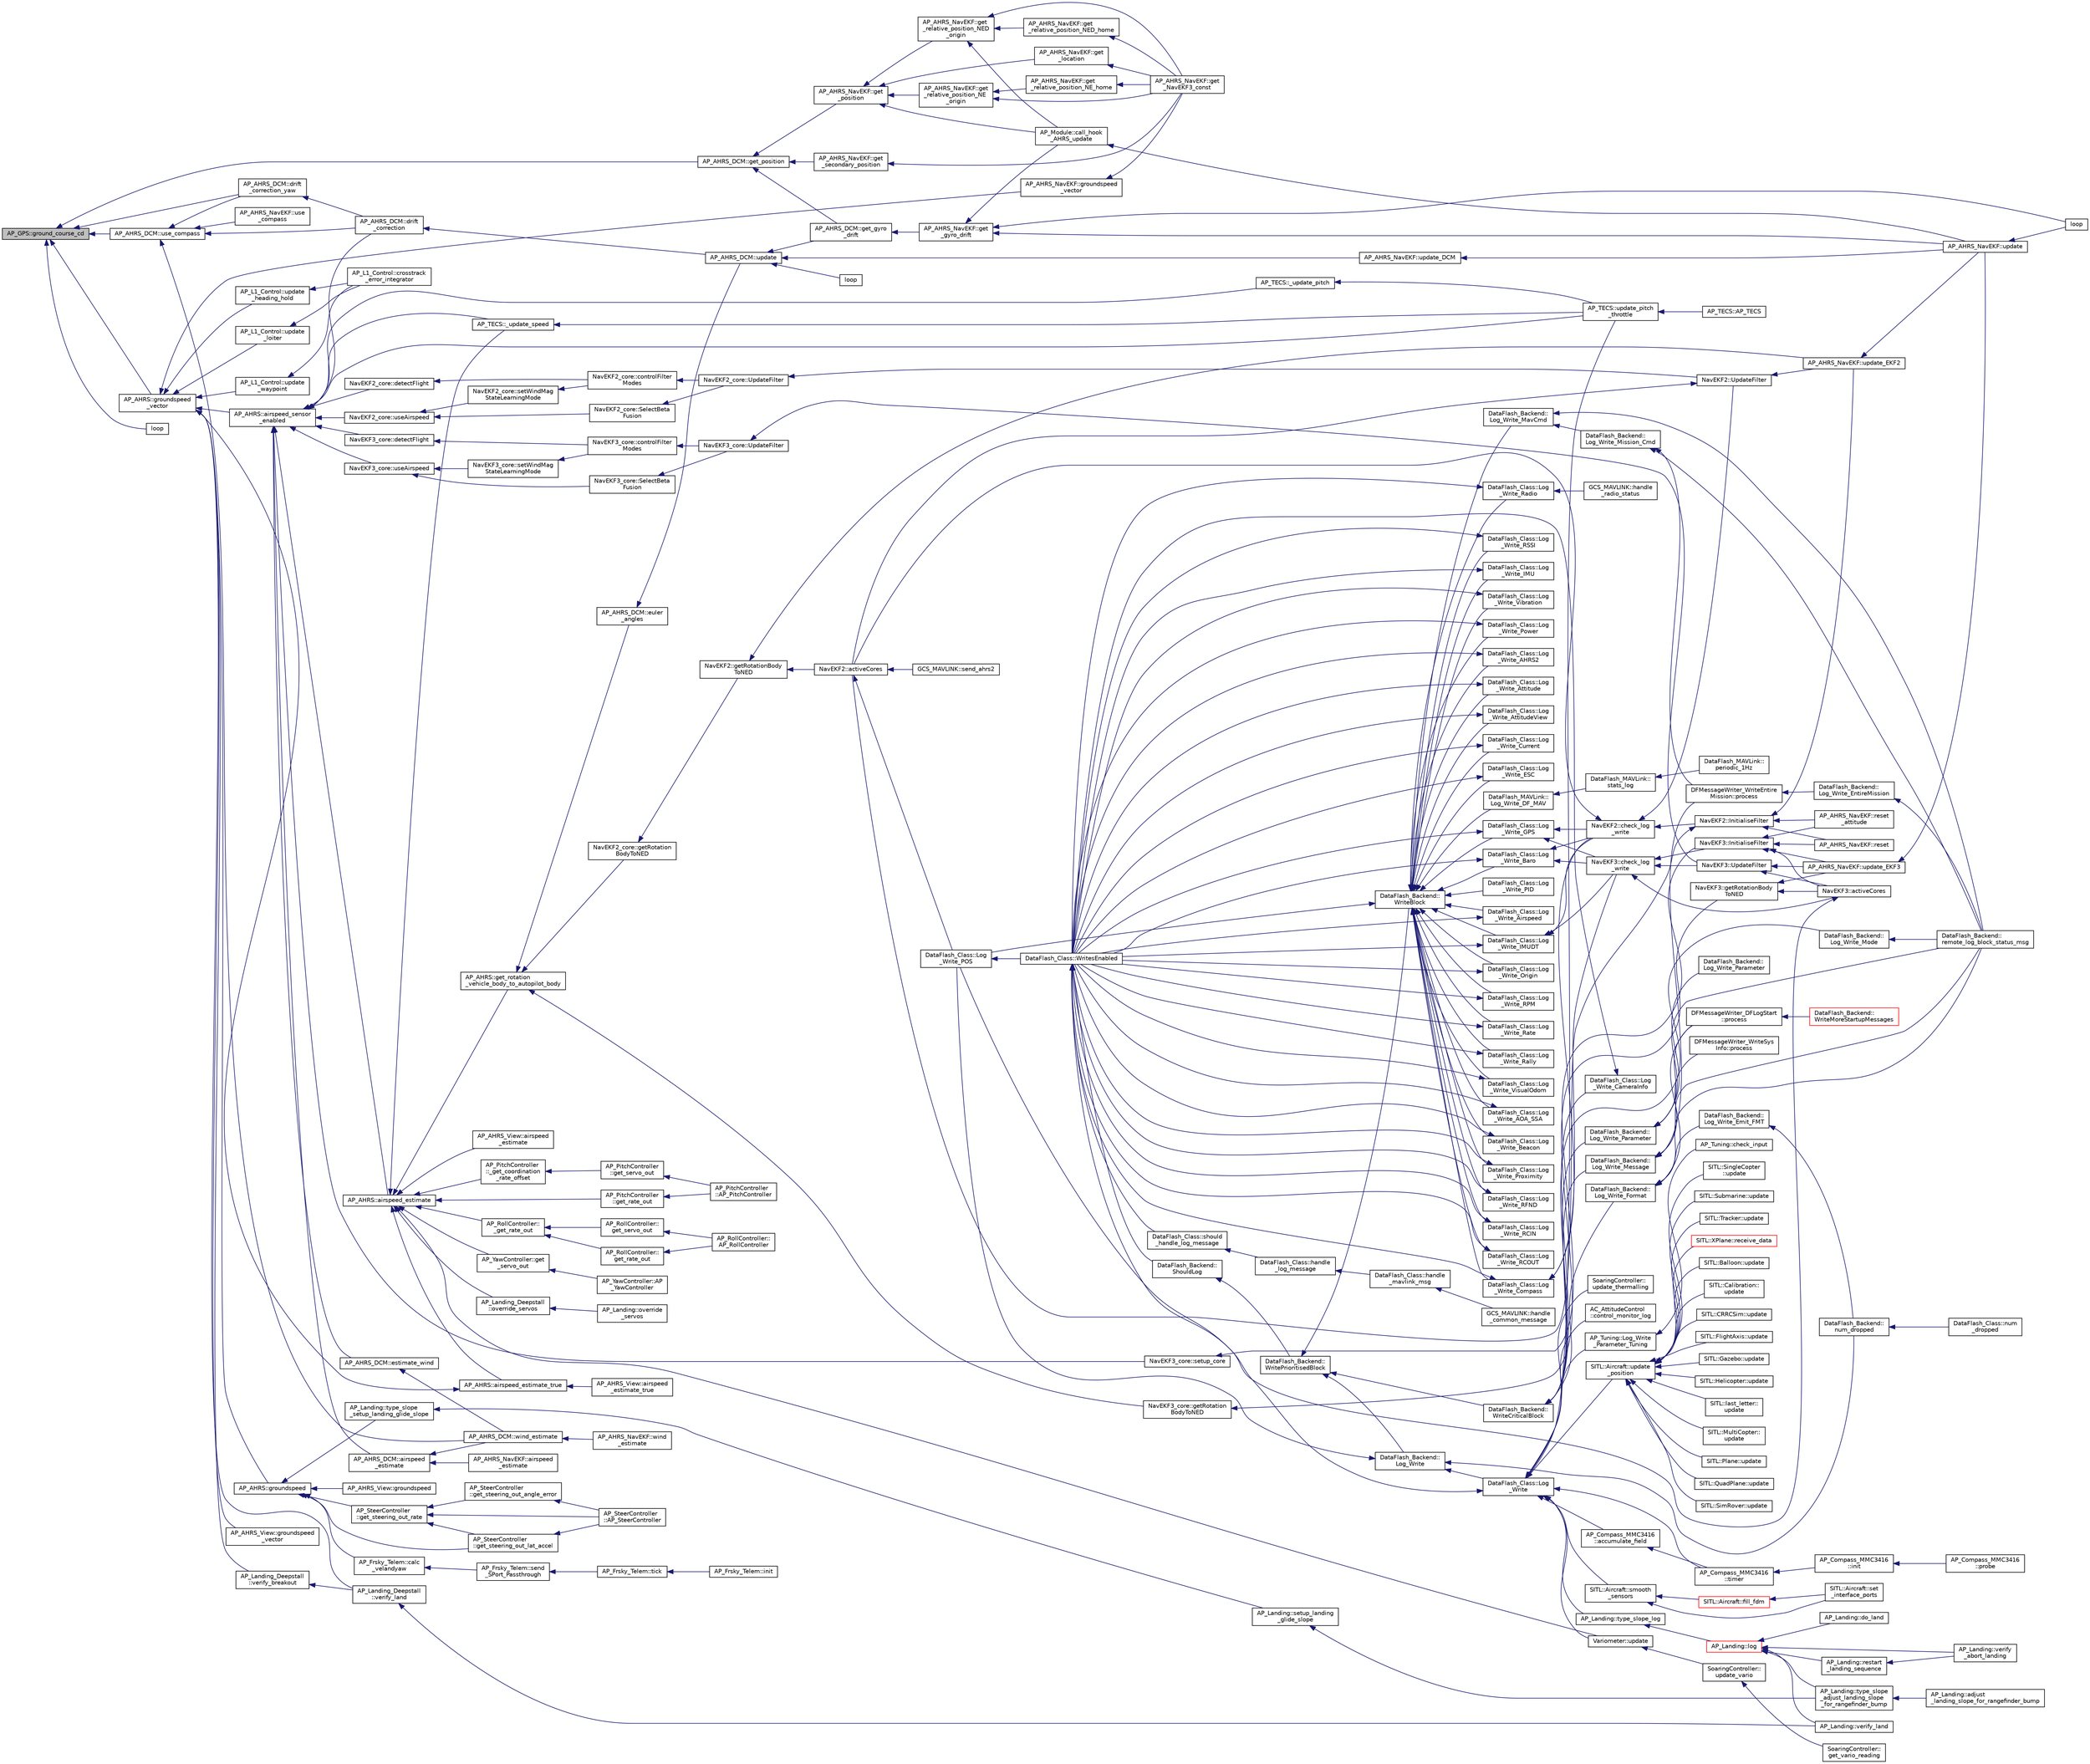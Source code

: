 digraph "AP_GPS::ground_course_cd"
{
 // INTERACTIVE_SVG=YES
  edge [fontname="Helvetica",fontsize="10",labelfontname="Helvetica",labelfontsize="10"];
  node [fontname="Helvetica",fontsize="10",shape=record];
  rankdir="LR";
  Node1 [label="AP_GPS::ground_course_cd",height=0.2,width=0.4,color="black", fillcolor="grey75", style="filled", fontcolor="black"];
  Node1 -> Node2 [dir="back",color="midnightblue",fontsize="10",style="solid",fontname="Helvetica"];
  Node2 [label="AP_AHRS_DCM::drift\l_correction_yaw",height=0.2,width=0.4,color="black", fillcolor="white", style="filled",URL="$classAP__AHRS__DCM.html#a101f2aaddcc7e97e690924d4e9d7a191"];
  Node2 -> Node3 [dir="back",color="midnightblue",fontsize="10",style="solid",fontname="Helvetica"];
  Node3 [label="AP_AHRS_DCM::drift\l_correction",height=0.2,width=0.4,color="black", fillcolor="white", style="filled",URL="$classAP__AHRS__DCM.html#a8c3304b59bc6a27f24c686985c100549"];
  Node3 -> Node4 [dir="back",color="midnightblue",fontsize="10",style="solid",fontname="Helvetica"];
  Node4 [label="AP_AHRS_DCM::update",height=0.2,width=0.4,color="black", fillcolor="white", style="filled",URL="$classAP__AHRS__DCM.html#aa8a135d6852e94f279c0be3c8206bfdd"];
  Node4 -> Node5 [dir="back",color="midnightblue",fontsize="10",style="solid",fontname="Helvetica"];
  Node5 [label="AP_AHRS_DCM::get_gyro\l_drift",height=0.2,width=0.4,color="black", fillcolor="white", style="filled",URL="$classAP__AHRS__DCM.html#a4bbf9d7f853103c8c497b90ae726b1ac"];
  Node5 -> Node6 [dir="back",color="midnightblue",fontsize="10",style="solid",fontname="Helvetica"];
  Node6 [label="AP_AHRS_NavEKF::get\l_gyro_drift",height=0.2,width=0.4,color="black", fillcolor="white", style="filled",URL="$classAP__AHRS__NavEKF.html#a355d8890ddfaadaa9d8f694f780afbe6"];
  Node6 -> Node7 [dir="back",color="midnightblue",fontsize="10",style="solid",fontname="Helvetica"];
  Node7 [label="AP_Module::call_hook\l_AHRS_update",height=0.2,width=0.4,color="black", fillcolor="white", style="filled",URL="$classAP__Module.html#a9b4f06b2556a122f11b92b7b29d462c4"];
  Node7 -> Node8 [dir="back",color="midnightblue",fontsize="10",style="solid",fontname="Helvetica"];
  Node8 [label="AP_AHRS_NavEKF::update",height=0.2,width=0.4,color="black", fillcolor="white", style="filled",URL="$classAP__AHRS__NavEKF.html#ac8111979c5dc37a55b2c50818534ea52"];
  Node8 -> Node9 [dir="back",color="midnightblue",fontsize="10",style="solid",fontname="Helvetica"];
  Node9 [label="loop",height=0.2,width=0.4,color="black", fillcolor="white", style="filled",URL="$AHRS__Test_8cpp.html#afe461d27b9c48d5921c00d521181f12f"];
  Node6 -> Node9 [dir="back",color="midnightblue",fontsize="10",style="solid",fontname="Helvetica"];
  Node6 -> Node8 [dir="back",color="midnightblue",fontsize="10",style="solid",fontname="Helvetica"];
  Node4 -> Node10 [dir="back",color="midnightblue",fontsize="10",style="solid",fontname="Helvetica"];
  Node10 [label="loop",height=0.2,width=0.4,color="black", fillcolor="white", style="filled",URL="$ModuleTest_8cpp.html#afe461d27b9c48d5921c00d521181f12f"];
  Node4 -> Node11 [dir="back",color="midnightblue",fontsize="10",style="solid",fontname="Helvetica"];
  Node11 [label="AP_AHRS_NavEKF::update_DCM",height=0.2,width=0.4,color="black", fillcolor="white", style="filled",URL="$classAP__AHRS__NavEKF.html#a7ce0035d07be995b5f45ac6c711570ce"];
  Node11 -> Node8 [dir="back",color="midnightblue",fontsize="10",style="solid",fontname="Helvetica"];
  Node1 -> Node12 [dir="back",color="midnightblue",fontsize="10",style="solid",fontname="Helvetica"];
  Node12 [label="AP_AHRS_DCM::get_position",height=0.2,width=0.4,color="black", fillcolor="white", style="filled",URL="$classAP__AHRS__DCM.html#a43e3b61c13ecdfd2b3b3a2b33c359993"];
  Node12 -> Node5 [dir="back",color="midnightblue",fontsize="10",style="solid",fontname="Helvetica"];
  Node12 -> Node13 [dir="back",color="midnightblue",fontsize="10",style="solid",fontname="Helvetica"];
  Node13 [label="AP_AHRS_NavEKF::get\l_position",height=0.2,width=0.4,color="black", fillcolor="white", style="filled",URL="$classAP__AHRS__NavEKF.html#a5b5c5de012442fd1c6c2f66b5148d313"];
  Node13 -> Node7 [dir="back",color="midnightblue",fontsize="10",style="solid",fontname="Helvetica"];
  Node13 -> Node14 [dir="back",color="midnightblue",fontsize="10",style="solid",fontname="Helvetica"];
  Node14 [label="AP_AHRS_NavEKF::get\l_location",height=0.2,width=0.4,color="black", fillcolor="white", style="filled",URL="$classAP__AHRS__NavEKF.html#a150ada6f732ef9a5ad2327047079511c"];
  Node14 -> Node15 [dir="back",color="midnightblue",fontsize="10",style="solid",fontname="Helvetica"];
  Node15 [label="AP_AHRS_NavEKF::get\l_NavEKF3_const",height=0.2,width=0.4,color="black", fillcolor="white", style="filled",URL="$classAP__AHRS__NavEKF.html#add98225e5350abab51cccd311f5496c3"];
  Node13 -> Node16 [dir="back",color="midnightblue",fontsize="10",style="solid",fontname="Helvetica"];
  Node16 [label="AP_AHRS_NavEKF::get\l_relative_position_NE\l_origin",height=0.2,width=0.4,color="black", fillcolor="white", style="filled",URL="$classAP__AHRS__NavEKF.html#a1fb251549023b8cbf53ac13f223a1db2"];
  Node16 -> Node15 [dir="back",color="midnightblue",fontsize="10",style="solid",fontname="Helvetica"];
  Node16 -> Node17 [dir="back",color="midnightblue",fontsize="10",style="solid",fontname="Helvetica"];
  Node17 [label="AP_AHRS_NavEKF::get\l_relative_position_NE_home",height=0.2,width=0.4,color="black", fillcolor="white", style="filled",URL="$classAP__AHRS__NavEKF.html#ac0db6af5f979f5111e987d2f1e608237"];
  Node17 -> Node15 [dir="back",color="midnightblue",fontsize="10",style="solid",fontname="Helvetica"];
  Node13 -> Node18 [dir="back",color="midnightblue",fontsize="10",style="solid",fontname="Helvetica"];
  Node18 [label="AP_AHRS_NavEKF::get\l_relative_position_NED\l_origin",height=0.2,width=0.4,color="black", fillcolor="white", style="filled",URL="$classAP__AHRS__NavEKF.html#afa4fa1dd44e6365ce70edf09fa359cb5"];
  Node18 -> Node7 [dir="back",color="midnightblue",fontsize="10",style="solid",fontname="Helvetica"];
  Node18 -> Node15 [dir="back",color="midnightblue",fontsize="10",style="solid",fontname="Helvetica"];
  Node18 -> Node19 [dir="back",color="midnightblue",fontsize="10",style="solid",fontname="Helvetica"];
  Node19 [label="AP_AHRS_NavEKF::get\l_relative_position_NED_home",height=0.2,width=0.4,color="black", fillcolor="white", style="filled",URL="$classAP__AHRS__NavEKF.html#a9f75e1cc7913ff2b730d6fc6b3a5fa71"];
  Node19 -> Node15 [dir="back",color="midnightblue",fontsize="10",style="solid",fontname="Helvetica"];
  Node12 -> Node20 [dir="back",color="midnightblue",fontsize="10",style="solid",fontname="Helvetica"];
  Node20 [label="AP_AHRS_NavEKF::get\l_secondary_position",height=0.2,width=0.4,color="black", fillcolor="white", style="filled",URL="$classAP__AHRS__NavEKF.html#adbe4267ea6338efa2f64de08750780a0"];
  Node20 -> Node15 [dir="back",color="midnightblue",fontsize="10",style="solid",fontname="Helvetica"];
  Node1 -> Node21 [dir="back",color="midnightblue",fontsize="10",style="solid",fontname="Helvetica"];
  Node21 [label="AP_AHRS::groundspeed\l_vector",height=0.2,width=0.4,color="black", fillcolor="white", style="filled",URL="$classAP__AHRS.html#aa2fd48ce0265df723cc8d05bb2150749"];
  Node21 -> Node22 [dir="back",color="midnightblue",fontsize="10",style="solid",fontname="Helvetica"];
  Node22 [label="AP_AHRS::airspeed_sensor\l_enabled",height=0.2,width=0.4,color="black", fillcolor="white", style="filled",URL="$classAP__AHRS.html#a8691156c332da099e3f5952e72ae2a58"];
  Node22 -> Node23 [dir="back",color="midnightblue",fontsize="10",style="solid",fontname="Helvetica"];
  Node23 [label="AP_TECS::_update_pitch",height=0.2,width=0.4,color="black", fillcolor="white", style="filled",URL="$classAP__TECS.html#a7854ecaf0d95d9da406568583f6e287f"];
  Node23 -> Node24 [dir="back",color="midnightblue",fontsize="10",style="solid",fontname="Helvetica"];
  Node24 [label="AP_TECS::update_pitch\l_throttle",height=0.2,width=0.4,color="black", fillcolor="white", style="filled",URL="$classAP__TECS.html#ad9fdee521b36fe15ab8ab06a35717c5a"];
  Node24 -> Node25 [dir="back",color="midnightblue",fontsize="10",style="solid",fontname="Helvetica"];
  Node25 [label="AP_TECS::AP_TECS",height=0.2,width=0.4,color="black", fillcolor="white", style="filled",URL="$classAP__TECS.html#a01d6d2b6f4c4151838115b13020d8990"];
  Node22 -> Node26 [dir="back",color="midnightblue",fontsize="10",style="solid",fontname="Helvetica"];
  Node26 [label="AP_TECS::_update_speed",height=0.2,width=0.4,color="black", fillcolor="white", style="filled",URL="$classAP__TECS.html#ac3a90f55264799a5482b76abfe5b9a68"];
  Node26 -> Node24 [dir="back",color="midnightblue",fontsize="10",style="solid",fontname="Helvetica"];
  Node22 -> Node27 [dir="back",color="midnightblue",fontsize="10",style="solid",fontname="Helvetica"];
  Node27 [label="AP_AHRS_DCM::airspeed\l_estimate",height=0.2,width=0.4,color="black", fillcolor="white", style="filled",URL="$classAP__AHRS__DCM.html#ae5aeac49e0ca2a13b9c5497610ad231c"];
  Node27 -> Node28 [dir="back",color="midnightblue",fontsize="10",style="solid",fontname="Helvetica"];
  Node28 [label="AP_AHRS_NavEKF::airspeed\l_estimate",height=0.2,width=0.4,color="black", fillcolor="white", style="filled",URL="$classAP__AHRS__NavEKF.html#aaac1da7ac9256fdbd1260a9c9cd93ce8"];
  Node27 -> Node29 [dir="back",color="midnightblue",fontsize="10",style="solid",fontname="Helvetica"];
  Node29 [label="AP_AHRS_DCM::wind_estimate",height=0.2,width=0.4,color="black", fillcolor="white", style="filled",URL="$classAP__AHRS__DCM.html#a436f1fa2ecf028ab6bcf5e344e5fddb9"];
  Node29 -> Node30 [dir="back",color="midnightblue",fontsize="10",style="solid",fontname="Helvetica"];
  Node30 [label="AP_AHRS_NavEKF::wind\l_estimate",height=0.2,width=0.4,color="black", fillcolor="white", style="filled",URL="$classAP__AHRS__NavEKF.html#a26168a6f7f3da768ae76083b5edc05b0"];
  Node22 -> Node31 [dir="back",color="midnightblue",fontsize="10",style="solid",fontname="Helvetica"];
  Node31 [label="AP_AHRS::airspeed_estimate",height=0.2,width=0.4,color="black", fillcolor="white", style="filled",URL="$classAP__AHRS.html#a39289d0dde31413ad172fcf2847fce4a"];
  Node31 -> Node32 [dir="back",color="midnightblue",fontsize="10",style="solid",fontname="Helvetica"];
  Node32 [label="AP_PitchController\l::_get_coordination\l_rate_offset",height=0.2,width=0.4,color="black", fillcolor="white", style="filled",URL="$classAP__PitchController.html#ac2b0f53b26df0f5ba87ac8c735ea839f"];
  Node32 -> Node33 [dir="back",color="midnightblue",fontsize="10",style="solid",fontname="Helvetica"];
  Node33 [label="AP_PitchController\l::get_servo_out",height=0.2,width=0.4,color="black", fillcolor="white", style="filled",URL="$classAP__PitchController.html#a705d9814ebad894375332f012dd768df"];
  Node33 -> Node34 [dir="back",color="midnightblue",fontsize="10",style="solid",fontname="Helvetica"];
  Node34 [label="AP_PitchController\l::AP_PitchController",height=0.2,width=0.4,color="black", fillcolor="white", style="filled",URL="$classAP__PitchController.html#a9b969c4793940109278b7bfe27e4792e"];
  Node31 -> Node35 [dir="back",color="midnightblue",fontsize="10",style="solid",fontname="Helvetica"];
  Node35 [label="AP_RollController::\l_get_rate_out",height=0.2,width=0.4,color="black", fillcolor="white", style="filled",URL="$classAP__RollController.html#a702a5fbdae8598e86dc2aa73b8f59089"];
  Node35 -> Node36 [dir="back",color="midnightblue",fontsize="10",style="solid",fontname="Helvetica"];
  Node36 [label="AP_RollController::\lget_rate_out",height=0.2,width=0.4,color="black", fillcolor="white", style="filled",URL="$classAP__RollController.html#a8cf832c8a75c50c1fd4caf4eace7b34f"];
  Node36 -> Node37 [dir="back",color="midnightblue",fontsize="10",style="solid",fontname="Helvetica"];
  Node37 [label="AP_RollController::\lAP_RollController",height=0.2,width=0.4,color="black", fillcolor="white", style="filled",URL="$classAP__RollController.html#a4b5111a704680acf295d9d3895726beb"];
  Node35 -> Node38 [dir="back",color="midnightblue",fontsize="10",style="solid",fontname="Helvetica"];
  Node38 [label="AP_RollController::\lget_servo_out",height=0.2,width=0.4,color="black", fillcolor="white", style="filled",URL="$classAP__RollController.html#a8995f6c95b27e132a6aa49f5fe9512ae"];
  Node38 -> Node37 [dir="back",color="midnightblue",fontsize="10",style="solid",fontname="Helvetica"];
  Node31 -> Node26 [dir="back",color="midnightblue",fontsize="10",style="solid",fontname="Helvetica"];
  Node31 -> Node39 [dir="back",color="midnightblue",fontsize="10",style="solid",fontname="Helvetica"];
  Node39 [label="AP_AHRS_View::airspeed\l_estimate",height=0.2,width=0.4,color="black", fillcolor="white", style="filled",URL="$classAP__AHRS__View.html#a9177e47a9671ebcec033774159413766"];
  Node31 -> Node40 [dir="back",color="midnightblue",fontsize="10",style="solid",fontname="Helvetica"];
  Node40 [label="AP_AHRS::airspeed_estimate_true",height=0.2,width=0.4,color="black", fillcolor="white", style="filled",URL="$classAP__AHRS.html#a1c783993c43f6d833d67cebea7e82a2c"];
  Node40 -> Node41 [dir="back",color="midnightblue",fontsize="10",style="solid",fontname="Helvetica"];
  Node41 [label="AP_AHRS_View::airspeed\l_estimate_true",height=0.2,width=0.4,color="black", fillcolor="white", style="filled",URL="$classAP__AHRS__View.html#a14cda93679f2b0868cce9f60e106513b"];
  Node40 -> Node21 [dir="back",color="midnightblue",fontsize="10",style="solid",fontname="Helvetica"];
  Node31 -> Node42 [dir="back",color="midnightblue",fontsize="10",style="solid",fontname="Helvetica"];
  Node42 [label="AP_PitchController\l::get_rate_out",height=0.2,width=0.4,color="black", fillcolor="white", style="filled",URL="$classAP__PitchController.html#ad305f4274a77eaffb5b0dc064cfc31ba"];
  Node42 -> Node34 [dir="back",color="midnightblue",fontsize="10",style="solid",fontname="Helvetica"];
  Node31 -> Node43 [dir="back",color="midnightblue",fontsize="10",style="solid",fontname="Helvetica"];
  Node43 [label="AP_AHRS::get_rotation\l_vehicle_body_to_autopilot_body",height=0.2,width=0.4,color="black", fillcolor="white", style="filled",URL="$classAP__AHRS.html#ab1630f82648fed410f899cffe507e3cd"];
  Node43 -> Node44 [dir="back",color="midnightblue",fontsize="10",style="solid",fontname="Helvetica"];
  Node44 [label="AP_AHRS_DCM::euler\l_angles",height=0.2,width=0.4,color="black", fillcolor="white", style="filled",URL="$classAP__AHRS__DCM.html#a78be7bcd6145ccfea4499800fabc65e5"];
  Node44 -> Node4 [dir="back",color="midnightblue",fontsize="10",style="solid",fontname="Helvetica"];
  Node43 -> Node45 [dir="back",color="midnightblue",fontsize="10",style="solid",fontname="Helvetica"];
  Node45 [label="NavEKF2_core::getRotation\lBodyToNED",height=0.2,width=0.4,color="black", fillcolor="white", style="filled",URL="$classNavEKF2__core.html#a46178d05bcd616ec66300f5a59a32c5a"];
  Node45 -> Node46 [dir="back",color="midnightblue",fontsize="10",style="solid",fontname="Helvetica"];
  Node46 [label="NavEKF2::getRotationBody\lToNED",height=0.2,width=0.4,color="black", fillcolor="white", style="filled",URL="$classNavEKF2.html#a4bd68dc386e852ef92ecc5c89fcede55"];
  Node46 -> Node47 [dir="back",color="midnightblue",fontsize="10",style="solid",fontname="Helvetica"];
  Node47 [label="AP_AHRS_NavEKF::update_EKF2",height=0.2,width=0.4,color="black", fillcolor="white", style="filled",URL="$classAP__AHRS__NavEKF.html#a0187c6d3d4348b002a204c05d3e94b07"];
  Node47 -> Node8 [dir="back",color="midnightblue",fontsize="10",style="solid",fontname="Helvetica"];
  Node46 -> Node48 [dir="back",color="midnightblue",fontsize="10",style="solid",fontname="Helvetica"];
  Node48 [label="NavEKF2::activeCores",height=0.2,width=0.4,color="black", fillcolor="white", style="filled",URL="$classNavEKF2.html#ab18af2714c15fcf190493c01e2a28c73"];
  Node48 -> Node49 [dir="back",color="midnightblue",fontsize="10",style="solid",fontname="Helvetica"];
  Node49 [label="DataFlash_Class::Log\l_Write_POS",height=0.2,width=0.4,color="black", fillcolor="white", style="filled",URL="$classDataFlash__Class.html#a46e58faaa53c44516433f6bb7bde4163"];
  Node49 -> Node50 [dir="back",color="midnightblue",fontsize="10",style="solid",fontname="Helvetica"];
  Node50 [label="DataFlash_Class::WritesEnabled",height=0.2,width=0.4,color="black", fillcolor="white", style="filled",URL="$classDataFlash__Class.html#a680528ccef337901407a125439e1f397"];
  Node50 -> Node51 [dir="back",color="midnightblue",fontsize="10",style="solid",fontname="Helvetica"];
  Node51 [label="DataFlash_Backend::\lShouldLog",height=0.2,width=0.4,color="black", fillcolor="white", style="filled",URL="$classDataFlash__Backend.html#ae29c274eff677e46bb9e404656194789"];
  Node51 -> Node52 [dir="back",color="midnightblue",fontsize="10",style="solid",fontname="Helvetica"];
  Node52 [label="DataFlash_Backend::\lWritePrioritisedBlock",height=0.2,width=0.4,color="black", fillcolor="white", style="filled",URL="$classDataFlash__Backend.html#a70bd07e118265442caab0d742cb06abc"];
  Node52 -> Node53 [dir="back",color="midnightblue",fontsize="10",style="solid",fontname="Helvetica"];
  Node53 [label="DataFlash_Backend::\lLog_Write",height=0.2,width=0.4,color="black", fillcolor="white", style="filled",URL="$classDataFlash__Backend.html#a701111d46c96bfab23971267f325ddd3"];
  Node53 -> Node54 [dir="back",color="midnightblue",fontsize="10",style="solid",fontname="Helvetica"];
  Node54 [label="DataFlash_Class::Log\l_Write",height=0.2,width=0.4,color="black", fillcolor="white", style="filled",URL="$classDataFlash__Class.html#a379c836ed19feeac263fcd994b60226b"];
  Node54 -> Node55 [dir="back",color="midnightblue",fontsize="10",style="solid",fontname="Helvetica"];
  Node55 [label="AC_AttitudeControl\l::control_monitor_log",height=0.2,width=0.4,color="black", fillcolor="white", style="filled",URL="$classAC__AttitudeControl.html#a24124a33c8cd7a9cd575d0c16a1e2d5b"];
  Node54 -> Node56 [dir="back",color="midnightblue",fontsize="10",style="solid",fontname="Helvetica"];
  Node56 [label="AP_Compass_MMC3416\l::timer",height=0.2,width=0.4,color="black", fillcolor="white", style="filled",URL="$classAP__Compass__MMC3416.html#a8b5b61173af45f3892c51bbeda783190"];
  Node56 -> Node57 [dir="back",color="midnightblue",fontsize="10",style="solid",fontname="Helvetica"];
  Node57 [label="AP_Compass_MMC3416\l::init",height=0.2,width=0.4,color="black", fillcolor="white", style="filled",URL="$classAP__Compass__MMC3416.html#af9749d12b13a50641e4c2b7b8b702ac2"];
  Node57 -> Node58 [dir="back",color="midnightblue",fontsize="10",style="solid",fontname="Helvetica"];
  Node58 [label="AP_Compass_MMC3416\l::probe",height=0.2,width=0.4,color="black", fillcolor="white", style="filled",URL="$classAP__Compass__MMC3416.html#a45317bd66ff02b0b69e17221ff572261"];
  Node54 -> Node59 [dir="back",color="midnightblue",fontsize="10",style="solid",fontname="Helvetica"];
  Node59 [label="AP_Compass_MMC3416\l::accumulate_field",height=0.2,width=0.4,color="black", fillcolor="white", style="filled",URL="$classAP__Compass__MMC3416.html#aa81525e474696e469db55ad9712a1b4f"];
  Node59 -> Node56 [dir="back",color="midnightblue",fontsize="10",style="solid",fontname="Helvetica"];
  Node54 -> Node60 [dir="back",color="midnightblue",fontsize="10",style="solid",fontname="Helvetica"];
  Node60 [label="AP_Landing::type_slope_log",height=0.2,width=0.4,color="black", fillcolor="white", style="filled",URL="$classAP__Landing.html#ac0b5a7424b989984441d47159f9e691c"];
  Node60 -> Node61 [dir="back",color="midnightblue",fontsize="10",style="solid",fontname="Helvetica"];
  Node61 [label="AP_Landing::log",height=0.2,width=0.4,color="red", fillcolor="white", style="filled",URL="$classAP__Landing.html#afbaa15e50629185cb1c1dcb1c41289d8"];
  Node61 -> Node62 [dir="back",color="midnightblue",fontsize="10",style="solid",fontname="Helvetica"];
  Node62 [label="AP_Landing::do_land",height=0.2,width=0.4,color="black", fillcolor="white", style="filled",URL="$classAP__Landing.html#ac7cb51eaa69d1bed262223b56ee2c4ce"];
  Node61 -> Node63 [dir="back",color="midnightblue",fontsize="10",style="solid",fontname="Helvetica"];
  Node63 [label="AP_Landing::verify_land",height=0.2,width=0.4,color="black", fillcolor="white", style="filled",URL="$classAP__Landing.html#afdbc34de818b9cb366336c23660fd495"];
  Node61 -> Node64 [dir="back",color="midnightblue",fontsize="10",style="solid",fontname="Helvetica"];
  Node64 [label="AP_Landing::verify\l_abort_landing",height=0.2,width=0.4,color="black", fillcolor="white", style="filled",URL="$classAP__Landing.html#a23d5d937afe630bfa1d3eeea5d767e4b"];
  Node61 -> Node65 [dir="back",color="midnightblue",fontsize="10",style="solid",fontname="Helvetica"];
  Node65 [label="AP_Landing::restart\l_landing_sequence",height=0.2,width=0.4,color="black", fillcolor="white", style="filled",URL="$classAP__Landing.html#a4cb652398231c274e6061aa6b211366b"];
  Node65 -> Node64 [dir="back",color="midnightblue",fontsize="10",style="solid",fontname="Helvetica"];
  Node61 -> Node66 [dir="back",color="midnightblue",fontsize="10",style="solid",fontname="Helvetica"];
  Node66 [label="AP_Landing::type_slope\l_adjust_landing_slope\l_for_rangefinder_bump",height=0.2,width=0.4,color="black", fillcolor="white", style="filled",URL="$classAP__Landing.html#a68317a4d27e65aadc7013a9363da5ce3"];
  Node66 -> Node67 [dir="back",color="midnightblue",fontsize="10",style="solid",fontname="Helvetica"];
  Node67 [label="AP_Landing::adjust\l_landing_slope_for_rangefinder_bump",height=0.2,width=0.4,color="black", fillcolor="white", style="filled",URL="$classAP__Landing.html#aca701ba52726269447500bdf654b3b10"];
  Node54 -> Node68 [dir="back",color="midnightblue",fontsize="10",style="solid",fontname="Helvetica"];
  Node68 [label="SoaringController::\lupdate_thermalling",height=0.2,width=0.4,color="black", fillcolor="white", style="filled",URL="$classSoaringController.html#abfbc693fd6c93da20fb098aedf6fd596"];
  Node54 -> Node69 [dir="back",color="midnightblue",fontsize="10",style="solid",fontname="Helvetica"];
  Node69 [label="Variometer::update",height=0.2,width=0.4,color="black", fillcolor="white", style="filled",URL="$classVariometer.html#ae8429634659d6e7f64a64992380e7b2b"];
  Node69 -> Node70 [dir="back",color="midnightblue",fontsize="10",style="solid",fontname="Helvetica"];
  Node70 [label="SoaringController::\lupdate_vario",height=0.2,width=0.4,color="black", fillcolor="white", style="filled",URL="$classSoaringController.html#a7adf701742d2ba2f2e699b9e3ce1b955"];
  Node70 -> Node71 [dir="back",color="midnightblue",fontsize="10",style="solid",fontname="Helvetica"];
  Node71 [label="SoaringController::\lget_vario_reading",height=0.2,width=0.4,color="black", fillcolor="white", style="filled",URL="$classSoaringController.html#aea41b313738070dceb7c4953d4873342"];
  Node54 -> Node24 [dir="back",color="midnightblue",fontsize="10",style="solid",fontname="Helvetica"];
  Node54 -> Node72 [dir="back",color="midnightblue",fontsize="10",style="solid",fontname="Helvetica"];
  Node72 [label="AP_Tuning::Log_Write\l_Parameter_Tuning",height=0.2,width=0.4,color="black", fillcolor="white", style="filled",URL="$classAP__Tuning.html#abc35074ce5f7c46fbbc644d80c3dc15a"];
  Node72 -> Node73 [dir="back",color="midnightblue",fontsize="10",style="solid",fontname="Helvetica"];
  Node73 [label="AP_Tuning::check_input",height=0.2,width=0.4,color="black", fillcolor="white", style="filled",URL="$classAP__Tuning.html#a26bf8c5e3711e547ce95654ca285fecb"];
  Node54 -> Node50 [dir="back",color="midnightblue",fontsize="10",style="solid",fontname="Helvetica"];
  Node54 -> Node74 [dir="back",color="midnightblue",fontsize="10",style="solid",fontname="Helvetica"];
  Node74 [label="SITL::Aircraft::update\l_position",height=0.2,width=0.4,color="black", fillcolor="white", style="filled",URL="$classSITL_1_1Aircraft.html#a4a72b2c0617cf55b24b062daaae685b9"];
  Node74 -> Node75 [dir="back",color="midnightblue",fontsize="10",style="solid",fontname="Helvetica"];
  Node75 [label="SITL::Balloon::update",height=0.2,width=0.4,color="black", fillcolor="white", style="filled",URL="$classSITL_1_1Balloon.html#a34f5716a3c9ba0805d89dc36656ae90c"];
  Node74 -> Node76 [dir="back",color="midnightblue",fontsize="10",style="solid",fontname="Helvetica"];
  Node76 [label="SITL::Calibration::\lupdate",height=0.2,width=0.4,color="black", fillcolor="white", style="filled",URL="$classSITL_1_1Calibration.html#a0c3f60adfbc5d68ae425883af18b62f4"];
  Node74 -> Node77 [dir="back",color="midnightblue",fontsize="10",style="solid",fontname="Helvetica"];
  Node77 [label="SITL::CRRCSim::update",height=0.2,width=0.4,color="black", fillcolor="white", style="filled",URL="$classSITL_1_1CRRCSim.html#ada236d396837feb2c5efe885ea504f87"];
  Node74 -> Node78 [dir="back",color="midnightblue",fontsize="10",style="solid",fontname="Helvetica"];
  Node78 [label="SITL::FlightAxis::update",height=0.2,width=0.4,color="black", fillcolor="white", style="filled",URL="$classSITL_1_1FlightAxis.html#abea39b8171735bf99ad90267f6be4c42"];
  Node74 -> Node79 [dir="back",color="midnightblue",fontsize="10",style="solid",fontname="Helvetica"];
  Node79 [label="SITL::Gazebo::update",height=0.2,width=0.4,color="black", fillcolor="white", style="filled",URL="$classSITL_1_1Gazebo.html#a120a541070549b98ba4740c91abf97a7"];
  Node74 -> Node80 [dir="back",color="midnightblue",fontsize="10",style="solid",fontname="Helvetica"];
  Node80 [label="SITL::Helicopter::update",height=0.2,width=0.4,color="black", fillcolor="white", style="filled",URL="$classSITL_1_1Helicopter.html#a0e8602ead0fe804552ab7ade9a1b171e"];
  Node74 -> Node81 [dir="back",color="midnightblue",fontsize="10",style="solid",fontname="Helvetica"];
  Node81 [label="SITL::last_letter::\lupdate",height=0.2,width=0.4,color="black", fillcolor="white", style="filled",URL="$classSITL_1_1last__letter.html#ae4e6d3acea9730faa873e8d25b876d19"];
  Node74 -> Node82 [dir="back",color="midnightblue",fontsize="10",style="solid",fontname="Helvetica"];
  Node82 [label="SITL::MultiCopter::\lupdate",height=0.2,width=0.4,color="black", fillcolor="white", style="filled",URL="$classSITL_1_1MultiCopter.html#ad4df8bcd20625ce425cc9d73f9aa6a20"];
  Node74 -> Node83 [dir="back",color="midnightblue",fontsize="10",style="solid",fontname="Helvetica"];
  Node83 [label="SITL::Plane::update",height=0.2,width=0.4,color="black", fillcolor="white", style="filled",URL="$classSITL_1_1Plane.html#a7852409df29e250b1903384d1446930c"];
  Node74 -> Node84 [dir="back",color="midnightblue",fontsize="10",style="solid",fontname="Helvetica"];
  Node84 [label="SITL::QuadPlane::update",height=0.2,width=0.4,color="black", fillcolor="white", style="filled",URL="$classSITL_1_1QuadPlane.html#af9068f0de1894f5afc49481c869e3b6c"];
  Node74 -> Node85 [dir="back",color="midnightblue",fontsize="10",style="solid",fontname="Helvetica"];
  Node85 [label="SITL::SimRover::update",height=0.2,width=0.4,color="black", fillcolor="white", style="filled",URL="$classSITL_1_1SimRover.html#a0692a116e9c7cff78adb0b08b0d571b2"];
  Node74 -> Node86 [dir="back",color="midnightblue",fontsize="10",style="solid",fontname="Helvetica"];
  Node86 [label="SITL::SingleCopter\l::update",height=0.2,width=0.4,color="black", fillcolor="white", style="filled",URL="$classSITL_1_1SingleCopter.html#a07d0997518b86260a6a80b914733d7b5"];
  Node74 -> Node87 [dir="back",color="midnightblue",fontsize="10",style="solid",fontname="Helvetica"];
  Node87 [label="SITL::Submarine::update",height=0.2,width=0.4,color="black", fillcolor="white", style="filled",URL="$classSITL_1_1Submarine.html#ae172876dbb527df84dfb38c9fa383878"];
  Node74 -> Node88 [dir="back",color="midnightblue",fontsize="10",style="solid",fontname="Helvetica"];
  Node88 [label="SITL::Tracker::update",height=0.2,width=0.4,color="black", fillcolor="white", style="filled",URL="$classSITL_1_1Tracker.html#aa2d26c0841ead98b60a9291eb4d74b71"];
  Node74 -> Node89 [dir="back",color="midnightblue",fontsize="10",style="solid",fontname="Helvetica"];
  Node89 [label="SITL::XPlane::receive_data",height=0.2,width=0.4,color="red", fillcolor="white", style="filled",URL="$classSITL_1_1XPlane.html#ab30e1d12c7ebc3699a29f3442804a68b"];
  Node54 -> Node90 [dir="back",color="midnightblue",fontsize="10",style="solid",fontname="Helvetica"];
  Node90 [label="SITL::Aircraft::smooth\l_sensors",height=0.2,width=0.4,color="black", fillcolor="white", style="filled",URL="$classSITL_1_1Aircraft.html#a8b835df207c22a4d9bc24b14525ce968"];
  Node90 -> Node91 [dir="back",color="midnightblue",fontsize="10",style="solid",fontname="Helvetica"];
  Node91 [label="SITL::Aircraft::fill_fdm",height=0.2,width=0.4,color="red", fillcolor="white", style="filled",URL="$classSITL_1_1Aircraft.html#a07b38044e8a77d5f48db38e9913e06db"];
  Node91 -> Node92 [dir="back",color="midnightblue",fontsize="10",style="solid",fontname="Helvetica"];
  Node92 [label="SITL::Aircraft::set\l_interface_ports",height=0.2,width=0.4,color="black", fillcolor="white", style="filled",URL="$classSITL_1_1Aircraft.html#a061f04e9f5bc75cc1f250a4e7c3d8421"];
  Node90 -> Node92 [dir="back",color="midnightblue",fontsize="10",style="solid",fontname="Helvetica"];
  Node53 -> Node93 [dir="back",color="midnightblue",fontsize="10",style="solid",fontname="Helvetica"];
  Node93 [label="DataFlash_Backend::\lnum_dropped",height=0.2,width=0.4,color="black", fillcolor="white", style="filled",URL="$classDataFlash__Backend.html#a944c1f573e2cd12e7ff491d48898d446"];
  Node93 -> Node94 [dir="back",color="midnightblue",fontsize="10",style="solid",fontname="Helvetica"];
  Node94 [label="DataFlash_Class::num\l_dropped",height=0.2,width=0.4,color="black", fillcolor="white", style="filled",URL="$classDataFlash__Class.html#a3b01d9a49c319ca3995df9b1649b9249"];
  Node53 -> Node49 [dir="back",color="midnightblue",fontsize="10",style="solid",fontname="Helvetica"];
  Node52 -> Node95 [dir="back",color="midnightblue",fontsize="10",style="solid",fontname="Helvetica"];
  Node95 [label="DataFlash_Backend::\lWriteBlock",height=0.2,width=0.4,color="black", fillcolor="white", style="filled",URL="$classDataFlash__Backend.html#aed94b3ad1fd7333ddd7c2e20c3433d52"];
  Node95 -> Node96 [dir="back",color="midnightblue",fontsize="10",style="solid",fontname="Helvetica"];
  Node96 [label="DataFlash_MAVLink::\lLog_Write_DF_MAV",height=0.2,width=0.4,color="black", fillcolor="white", style="filled",URL="$classDataFlash__MAVLink.html#a4e95e48809d7011702476e879415d96c"];
  Node96 -> Node97 [dir="back",color="midnightblue",fontsize="10",style="solid",fontname="Helvetica"];
  Node97 [label="DataFlash_MAVLink::\lstats_log",height=0.2,width=0.4,color="black", fillcolor="white", style="filled",URL="$classDataFlash__MAVLink.html#af0e5de77619126d8d8d1dd06a389717d"];
  Node97 -> Node98 [dir="back",color="midnightblue",fontsize="10",style="solid",fontname="Helvetica"];
  Node98 [label="DataFlash_MAVLink::\lperiodic_1Hz",height=0.2,width=0.4,color="black", fillcolor="white", style="filled",URL="$classDataFlash__MAVLink.html#aff8ee53b8fbc202ef153f112dade8f21"];
  Node95 -> Node99 [dir="back",color="midnightblue",fontsize="10",style="solid",fontname="Helvetica"];
  Node99 [label="DataFlash_Class::Log\l_Write_GPS",height=0.2,width=0.4,color="black", fillcolor="white", style="filled",URL="$classDataFlash__Class.html#a8a9087dec83092f0ea67b6741ff9f32e"];
  Node99 -> Node100 [dir="back",color="midnightblue",fontsize="10",style="solid",fontname="Helvetica"];
  Node100 [label="NavEKF2::check_log\l_write",height=0.2,width=0.4,color="black", fillcolor="white", style="filled",URL="$classNavEKF2.html#a124df957952b2cb0c04e4318a173f67a"];
  Node100 -> Node101 [dir="back",color="midnightblue",fontsize="10",style="solid",fontname="Helvetica"];
  Node101 [label="NavEKF2::InitialiseFilter",height=0.2,width=0.4,color="black", fillcolor="white", style="filled",URL="$classNavEKF2.html#a9c447b8d84abf2dfc845ddbbbad46a2b"];
  Node101 -> Node47 [dir="back",color="midnightblue",fontsize="10",style="solid",fontname="Helvetica"];
  Node101 -> Node102 [dir="back",color="midnightblue",fontsize="10",style="solid",fontname="Helvetica"];
  Node102 [label="AP_AHRS_NavEKF::reset",height=0.2,width=0.4,color="black", fillcolor="white", style="filled",URL="$classAP__AHRS__NavEKF.html#a532ff0df024a4537e5a108c42ba405a7"];
  Node101 -> Node103 [dir="back",color="midnightblue",fontsize="10",style="solid",fontname="Helvetica"];
  Node103 [label="AP_AHRS_NavEKF::reset\l_attitude",height=0.2,width=0.4,color="black", fillcolor="white", style="filled",URL="$classAP__AHRS__NavEKF.html#a9bd3c7f1793a48cd0d736b19fbfaf19a"];
  Node101 -> Node48 [dir="back",color="midnightblue",fontsize="10",style="solid",fontname="Helvetica"];
  Node100 -> Node104 [dir="back",color="midnightblue",fontsize="10",style="solid",fontname="Helvetica"];
  Node104 [label="NavEKF2::UpdateFilter",height=0.2,width=0.4,color="black", fillcolor="white", style="filled",URL="$classNavEKF2.html#a72815b1bbd9d7ceb0ff7ae52d14516df"];
  Node104 -> Node47 [dir="back",color="midnightblue",fontsize="10",style="solid",fontname="Helvetica"];
  Node104 -> Node48 [dir="back",color="midnightblue",fontsize="10",style="solid",fontname="Helvetica"];
  Node100 -> Node48 [dir="back",color="midnightblue",fontsize="10",style="solid",fontname="Helvetica"];
  Node99 -> Node105 [dir="back",color="midnightblue",fontsize="10",style="solid",fontname="Helvetica"];
  Node105 [label="NavEKF3::check_log\l_write",height=0.2,width=0.4,color="black", fillcolor="white", style="filled",URL="$classNavEKF3.html#afa5a1b626563d35ad95545e8f056214b"];
  Node105 -> Node106 [dir="back",color="midnightblue",fontsize="10",style="solid",fontname="Helvetica"];
  Node106 [label="NavEKF3::InitialiseFilter",height=0.2,width=0.4,color="black", fillcolor="white", style="filled",URL="$classNavEKF3.html#a07f064fa513fbb6e7188141904f3b5b5"];
  Node106 -> Node107 [dir="back",color="midnightblue",fontsize="10",style="solid",fontname="Helvetica"];
  Node107 [label="AP_AHRS_NavEKF::update_EKF3",height=0.2,width=0.4,color="black", fillcolor="white", style="filled",URL="$classAP__AHRS__NavEKF.html#a324160404f12959e955554f5aed26459"];
  Node107 -> Node8 [dir="back",color="midnightblue",fontsize="10",style="solid",fontname="Helvetica"];
  Node106 -> Node102 [dir="back",color="midnightblue",fontsize="10",style="solid",fontname="Helvetica"];
  Node106 -> Node103 [dir="back",color="midnightblue",fontsize="10",style="solid",fontname="Helvetica"];
  Node106 -> Node108 [dir="back",color="midnightblue",fontsize="10",style="solid",fontname="Helvetica"];
  Node108 [label="NavEKF3::activeCores",height=0.2,width=0.4,color="black", fillcolor="white", style="filled",URL="$classNavEKF3.html#a3e1f50ad977a17222fcd7a6851b0f2ec"];
  Node108 -> Node49 [dir="back",color="midnightblue",fontsize="10",style="solid",fontname="Helvetica"];
  Node105 -> Node109 [dir="back",color="midnightblue",fontsize="10",style="solid",fontname="Helvetica"];
  Node109 [label="NavEKF3::UpdateFilter",height=0.2,width=0.4,color="black", fillcolor="white", style="filled",URL="$classNavEKF3.html#a477020fcf29376e0c2205dbf79728104"];
  Node109 -> Node107 [dir="back",color="midnightblue",fontsize="10",style="solid",fontname="Helvetica"];
  Node109 -> Node108 [dir="back",color="midnightblue",fontsize="10",style="solid",fontname="Helvetica"];
  Node105 -> Node108 [dir="back",color="midnightblue",fontsize="10",style="solid",fontname="Helvetica"];
  Node99 -> Node50 [dir="back",color="midnightblue",fontsize="10",style="solid",fontname="Helvetica"];
  Node95 -> Node110 [dir="back",color="midnightblue",fontsize="10",style="solid",fontname="Helvetica"];
  Node110 [label="DataFlash_Class::Log\l_Write_RFND",height=0.2,width=0.4,color="black", fillcolor="white", style="filled",URL="$classDataFlash__Class.html#af0a21d8a256a8e1e6f9da5566cc5a168"];
  Node110 -> Node50 [dir="back",color="midnightblue",fontsize="10",style="solid",fontname="Helvetica"];
  Node95 -> Node111 [dir="back",color="midnightblue",fontsize="10",style="solid",fontname="Helvetica"];
  Node111 [label="DataFlash_Class::Log\l_Write_RCIN",height=0.2,width=0.4,color="black", fillcolor="white", style="filled",URL="$classDataFlash__Class.html#ae3cb0f9ab8db6bcced3f504a2a767081"];
  Node111 -> Node50 [dir="back",color="midnightblue",fontsize="10",style="solid",fontname="Helvetica"];
  Node95 -> Node112 [dir="back",color="midnightblue",fontsize="10",style="solid",fontname="Helvetica"];
  Node112 [label="DataFlash_Class::Log\l_Write_RCOUT",height=0.2,width=0.4,color="black", fillcolor="white", style="filled",URL="$classDataFlash__Class.html#a365196ae7546b5065934ffbdb91066e5"];
  Node112 -> Node50 [dir="back",color="midnightblue",fontsize="10",style="solid",fontname="Helvetica"];
  Node95 -> Node113 [dir="back",color="midnightblue",fontsize="10",style="solid",fontname="Helvetica"];
  Node113 [label="DataFlash_Class::Log\l_Write_RSSI",height=0.2,width=0.4,color="black", fillcolor="white", style="filled",URL="$classDataFlash__Class.html#ab89b9493bafe090db104589de9bc100c"];
  Node113 -> Node50 [dir="back",color="midnightblue",fontsize="10",style="solid",fontname="Helvetica"];
  Node95 -> Node114 [dir="back",color="midnightblue",fontsize="10",style="solid",fontname="Helvetica"];
  Node114 [label="DataFlash_Class::Log\l_Write_Baro",height=0.2,width=0.4,color="black", fillcolor="white", style="filled",URL="$classDataFlash__Class.html#a4a12c2f2025e0a63d6ec85602857d0cb"];
  Node114 -> Node100 [dir="back",color="midnightblue",fontsize="10",style="solid",fontname="Helvetica"];
  Node114 -> Node105 [dir="back",color="midnightblue",fontsize="10",style="solid",fontname="Helvetica"];
  Node114 -> Node50 [dir="back",color="midnightblue",fontsize="10",style="solid",fontname="Helvetica"];
  Node95 -> Node115 [dir="back",color="midnightblue",fontsize="10",style="solid",fontname="Helvetica"];
  Node115 [label="DataFlash_Class::Log\l_Write_IMU",height=0.2,width=0.4,color="black", fillcolor="white", style="filled",URL="$classDataFlash__Class.html#a805d766e5347af5349e0979a2a07e452"];
  Node115 -> Node50 [dir="back",color="midnightblue",fontsize="10",style="solid",fontname="Helvetica"];
  Node95 -> Node116 [dir="back",color="midnightblue",fontsize="10",style="solid",fontname="Helvetica"];
  Node116 [label="DataFlash_Class::Log\l_Write_IMUDT",height=0.2,width=0.4,color="black", fillcolor="white", style="filled",URL="$classDataFlash__Class.html#a5835f10f0f4c71618a3793d582b3a52a"];
  Node116 -> Node100 [dir="back",color="midnightblue",fontsize="10",style="solid",fontname="Helvetica"];
  Node116 -> Node105 [dir="back",color="midnightblue",fontsize="10",style="solid",fontname="Helvetica"];
  Node116 -> Node50 [dir="back",color="midnightblue",fontsize="10",style="solid",fontname="Helvetica"];
  Node95 -> Node117 [dir="back",color="midnightblue",fontsize="10",style="solid",fontname="Helvetica"];
  Node117 [label="DataFlash_Class::Log\l_Write_Vibration",height=0.2,width=0.4,color="black", fillcolor="white", style="filled",URL="$classDataFlash__Class.html#af3e28f802f9d4f6be01a5283ada628fe"];
  Node117 -> Node50 [dir="back",color="midnightblue",fontsize="10",style="solid",fontname="Helvetica"];
  Node95 -> Node118 [dir="back",color="midnightblue",fontsize="10",style="solid",fontname="Helvetica"];
  Node118 [label="DataFlash_Class::Log\l_Write_Power",height=0.2,width=0.4,color="black", fillcolor="white", style="filled",URL="$classDataFlash__Class.html#a0244745bcbf21252169dbca26be44557"];
  Node118 -> Node50 [dir="back",color="midnightblue",fontsize="10",style="solid",fontname="Helvetica"];
  Node95 -> Node119 [dir="back",color="midnightblue",fontsize="10",style="solid",fontname="Helvetica"];
  Node119 [label="DataFlash_Class::Log\l_Write_AHRS2",height=0.2,width=0.4,color="black", fillcolor="white", style="filled",URL="$classDataFlash__Class.html#ad81bca014959c6b0a6714ea0d83c409f"];
  Node119 -> Node50 [dir="back",color="midnightblue",fontsize="10",style="solid",fontname="Helvetica"];
  Node95 -> Node49 [dir="back",color="midnightblue",fontsize="10",style="solid",fontname="Helvetica"];
  Node95 -> Node120 [dir="back",color="midnightblue",fontsize="10",style="solid",fontname="Helvetica"];
  Node120 [label="DataFlash_Backend::\lLog_Write_MavCmd",height=0.2,width=0.4,color="black", fillcolor="white", style="filled",URL="$classDataFlash__Backend.html#af0dcded34eb71f36ee8f910424be2061"];
  Node120 -> Node121 [dir="back",color="midnightblue",fontsize="10",style="solid",fontname="Helvetica"];
  Node121 [label="DataFlash_Backend::\lremote_log_block_status_msg",height=0.2,width=0.4,color="black", fillcolor="white", style="filled",URL="$classDataFlash__Backend.html#acc06500874549df2b2567f069176506e"];
  Node120 -> Node122 [dir="back",color="midnightblue",fontsize="10",style="solid",fontname="Helvetica"];
  Node122 [label="DataFlash_Backend::\lLog_Write_Mission_Cmd",height=0.2,width=0.4,color="black", fillcolor="white", style="filled",URL="$classDataFlash__Backend.html#a570580fce5fc1f96a9cfd6bb75dd8705"];
  Node122 -> Node121 [dir="back",color="midnightblue",fontsize="10",style="solid",fontname="Helvetica"];
  Node122 -> Node123 [dir="back",color="midnightblue",fontsize="10",style="solid",fontname="Helvetica"];
  Node123 [label="DFMessageWriter_WriteEntire\lMission::process",height=0.2,width=0.4,color="black", fillcolor="white", style="filled",URL="$classDFMessageWriter__WriteEntireMission.html#a157afd1587cb4756d21bfd04bd64fdd1"];
  Node123 -> Node124 [dir="back",color="midnightblue",fontsize="10",style="solid",fontname="Helvetica"];
  Node124 [label="DataFlash_Backend::\lLog_Write_EntireMission",height=0.2,width=0.4,color="black", fillcolor="white", style="filled",URL="$classDataFlash__Backend.html#a2cf7e12a43bb8ebf9aa3ea073e544f40"];
  Node124 -> Node121 [dir="back",color="midnightblue",fontsize="10",style="solid",fontname="Helvetica"];
  Node95 -> Node125 [dir="back",color="midnightblue",fontsize="10",style="solid",fontname="Helvetica"];
  Node125 [label="DataFlash_Class::Log\l_Write_Radio",height=0.2,width=0.4,color="black", fillcolor="white", style="filled",URL="$classDataFlash__Class.html#ae26cdaa597f952193b6be4436d55c7d6"];
  Node125 -> Node50 [dir="back",color="midnightblue",fontsize="10",style="solid",fontname="Helvetica"];
  Node125 -> Node126 [dir="back",color="midnightblue",fontsize="10",style="solid",fontname="Helvetica"];
  Node126 [label="GCS_MAVLINK::handle\l_radio_status",height=0.2,width=0.4,color="black", fillcolor="white", style="filled",URL="$structGCS__MAVLINK.html#a95855cb1b5e848b644d0fdeb1009a031"];
  Node95 -> Node127 [dir="back",color="midnightblue",fontsize="10",style="solid",fontname="Helvetica"];
  Node127 [label="DataFlash_Class::Log\l_Write_Attitude",height=0.2,width=0.4,color="black", fillcolor="white", style="filled",URL="$classDataFlash__Class.html#a100c0458780b38dd0ccc4a7381827b3c"];
  Node127 -> Node50 [dir="back",color="midnightblue",fontsize="10",style="solid",fontname="Helvetica"];
  Node95 -> Node128 [dir="back",color="midnightblue",fontsize="10",style="solid",fontname="Helvetica"];
  Node128 [label="DataFlash_Class::Log\l_Write_AttitudeView",height=0.2,width=0.4,color="black", fillcolor="white", style="filled",URL="$classDataFlash__Class.html#abf48a5cb3c39a255385d3853beb1b5d7"];
  Node128 -> Node50 [dir="back",color="midnightblue",fontsize="10",style="solid",fontname="Helvetica"];
  Node95 -> Node129 [dir="back",color="midnightblue",fontsize="10",style="solid",fontname="Helvetica"];
  Node129 [label="DataFlash_Class::Log\l_Write_Current",height=0.2,width=0.4,color="black", fillcolor="white", style="filled",URL="$classDataFlash__Class.html#a6bc40fe7e7fd0b068700d5b89d85a920"];
  Node129 -> Node50 [dir="back",color="midnightblue",fontsize="10",style="solid",fontname="Helvetica"];
  Node95 -> Node130 [dir="back",color="midnightblue",fontsize="10",style="solid",fontname="Helvetica"];
  Node130 [label="DataFlash_Class::Log\l_Write_Compass",height=0.2,width=0.4,color="black", fillcolor="white", style="filled",URL="$classDataFlash__Class.html#a5189adf1c5da47c2149ca1d7baa745d8"];
  Node130 -> Node100 [dir="back",color="midnightblue",fontsize="10",style="solid",fontname="Helvetica"];
  Node130 -> Node105 [dir="back",color="midnightblue",fontsize="10",style="solid",fontname="Helvetica"];
  Node130 -> Node50 [dir="back",color="midnightblue",fontsize="10",style="solid",fontname="Helvetica"];
  Node95 -> Node131 [dir="back",color="midnightblue",fontsize="10",style="solid",fontname="Helvetica"];
  Node131 [label="DataFlash_Class::Log\l_Write_ESC",height=0.2,width=0.4,color="black", fillcolor="white", style="filled",URL="$classDataFlash__Class.html#a90a22bd1a0d9fff2bde1efdf0d0c9575"];
  Node131 -> Node50 [dir="back",color="midnightblue",fontsize="10",style="solid",fontname="Helvetica"];
  Node95 -> Node132 [dir="back",color="midnightblue",fontsize="10",style="solid",fontname="Helvetica"];
  Node132 [label="DataFlash_Class::Log\l_Write_Airspeed",height=0.2,width=0.4,color="black", fillcolor="white", style="filled",URL="$classDataFlash__Class.html#a6a38481f36ae833e7093c41a0e72be31"];
  Node132 -> Node50 [dir="back",color="midnightblue",fontsize="10",style="solid",fontname="Helvetica"];
  Node95 -> Node133 [dir="back",color="midnightblue",fontsize="10",style="solid",fontname="Helvetica"];
  Node133 [label="DataFlash_Class::Log\l_Write_PID",height=0.2,width=0.4,color="black", fillcolor="white", style="filled",URL="$classDataFlash__Class.html#a92d70f9aa906b4a2ad56f88cf04630ce"];
  Node95 -> Node134 [dir="back",color="midnightblue",fontsize="10",style="solid",fontname="Helvetica"];
  Node134 [label="DataFlash_Class::Log\l_Write_Origin",height=0.2,width=0.4,color="black", fillcolor="white", style="filled",URL="$classDataFlash__Class.html#a7c9ea84e9cbfd62bac7f1fac7cafa562"];
  Node134 -> Node50 [dir="back",color="midnightblue",fontsize="10",style="solid",fontname="Helvetica"];
  Node95 -> Node135 [dir="back",color="midnightblue",fontsize="10",style="solid",fontname="Helvetica"];
  Node135 [label="DataFlash_Class::Log\l_Write_RPM",height=0.2,width=0.4,color="black", fillcolor="white", style="filled",URL="$classDataFlash__Class.html#aa5d9034787597e35040f6b9624bf9b6c"];
  Node135 -> Node50 [dir="back",color="midnightblue",fontsize="10",style="solid",fontname="Helvetica"];
  Node95 -> Node136 [dir="back",color="midnightblue",fontsize="10",style="solid",fontname="Helvetica"];
  Node136 [label="DataFlash_Class::Log\l_Write_Rate",height=0.2,width=0.4,color="black", fillcolor="white", style="filled",URL="$classDataFlash__Class.html#a5db08f0e524269d5b88c5919424af11c"];
  Node136 -> Node50 [dir="back",color="midnightblue",fontsize="10",style="solid",fontname="Helvetica"];
  Node95 -> Node137 [dir="back",color="midnightblue",fontsize="10",style="solid",fontname="Helvetica"];
  Node137 [label="DataFlash_Class::Log\l_Write_Rally",height=0.2,width=0.4,color="black", fillcolor="white", style="filled",URL="$classDataFlash__Class.html#aa4421dde08afcd932ccbe12aef85055d"];
  Node137 -> Node50 [dir="back",color="midnightblue",fontsize="10",style="solid",fontname="Helvetica"];
  Node95 -> Node138 [dir="back",color="midnightblue",fontsize="10",style="solid",fontname="Helvetica"];
  Node138 [label="DataFlash_Class::Log\l_Write_VisualOdom",height=0.2,width=0.4,color="black", fillcolor="white", style="filled",URL="$classDataFlash__Class.html#ab9b4b0869a66719efeef76ea8da2c564"];
  Node138 -> Node50 [dir="back",color="midnightblue",fontsize="10",style="solid",fontname="Helvetica"];
  Node95 -> Node139 [dir="back",color="midnightblue",fontsize="10",style="solid",fontname="Helvetica"];
  Node139 [label="DataFlash_Class::Log\l_Write_AOA_SSA",height=0.2,width=0.4,color="black", fillcolor="white", style="filled",URL="$classDataFlash__Class.html#a07c6e6dc1aeb58b8f3255a63e0d5a430"];
  Node139 -> Node50 [dir="back",color="midnightblue",fontsize="10",style="solid",fontname="Helvetica"];
  Node95 -> Node140 [dir="back",color="midnightblue",fontsize="10",style="solid",fontname="Helvetica"];
  Node140 [label="DataFlash_Class::Log\l_Write_Beacon",height=0.2,width=0.4,color="black", fillcolor="white", style="filled",URL="$classDataFlash__Class.html#abe412cc7c41a691691c24ec560586c45"];
  Node140 -> Node50 [dir="back",color="midnightblue",fontsize="10",style="solid",fontname="Helvetica"];
  Node95 -> Node141 [dir="back",color="midnightblue",fontsize="10",style="solid",fontname="Helvetica"];
  Node141 [label="DataFlash_Class::Log\l_Write_Proximity",height=0.2,width=0.4,color="black", fillcolor="white", style="filled",URL="$classDataFlash__Class.html#adebf82a1c347a2dbcaf366ea32bc3bc5"];
  Node141 -> Node50 [dir="back",color="midnightblue",fontsize="10",style="solid",fontname="Helvetica"];
  Node52 -> Node142 [dir="back",color="midnightblue",fontsize="10",style="solid",fontname="Helvetica"];
  Node142 [label="DataFlash_Backend::\lWriteCriticalBlock",height=0.2,width=0.4,color="black", fillcolor="white", style="filled",URL="$classDataFlash__Backend.html#a5be0a9e566b2b525659756204c3353b7"];
  Node142 -> Node143 [dir="back",color="midnightblue",fontsize="10",style="solid",fontname="Helvetica"];
  Node143 [label="DataFlash_Backend::\lLog_Write_Format",height=0.2,width=0.4,color="black", fillcolor="white", style="filled",URL="$classDataFlash__Backend.html#a33c4294acfcecd5db6c923de11893e45"];
  Node143 -> Node144 [dir="back",color="midnightblue",fontsize="10",style="solid",fontname="Helvetica"];
  Node144 [label="DataFlash_Backend::\lLog_Write_Emit_FMT",height=0.2,width=0.4,color="black", fillcolor="white", style="filled",URL="$classDataFlash__Backend.html#a0ed8c2da3963e144758e4df2f14161f8"];
  Node144 -> Node93 [dir="back",color="midnightblue",fontsize="10",style="solid",fontname="Helvetica"];
  Node143 -> Node121 [dir="back",color="midnightblue",fontsize="10",style="solid",fontname="Helvetica"];
  Node143 -> Node145 [dir="back",color="midnightblue",fontsize="10",style="solid",fontname="Helvetica"];
  Node145 [label="DFMessageWriter_DFLogStart\l::process",height=0.2,width=0.4,color="black", fillcolor="white", style="filled",URL="$classDFMessageWriter__DFLogStart.html#a81d7ab192bff2616b7649f3d4bdf7ca7"];
  Node145 -> Node146 [dir="back",color="midnightblue",fontsize="10",style="solid",fontname="Helvetica"];
  Node146 [label="DataFlash_Backend::\lWriteMoreStartupMessages",height=0.2,width=0.4,color="red", fillcolor="white", style="filled",URL="$classDataFlash__Backend.html#af17a5022c4e47cfdd56c1a5887e85632"];
  Node142 -> Node147 [dir="back",color="midnightblue",fontsize="10",style="solid",fontname="Helvetica"];
  Node147 [label="DataFlash_Backend::\lLog_Write_Parameter",height=0.2,width=0.4,color="black", fillcolor="white", style="filled",URL="$classDataFlash__Backend.html#a85713efc5d4dfb01c5ef7968f9f2842e"];
  Node147 -> Node121 [dir="back",color="midnightblue",fontsize="10",style="solid",fontname="Helvetica"];
  Node147 -> Node145 [dir="back",color="midnightblue",fontsize="10",style="solid",fontname="Helvetica"];
  Node147 -> Node148 [dir="back",color="midnightblue",fontsize="10",style="solid",fontname="Helvetica"];
  Node148 [label="DataFlash_Backend::\lLog_Write_Parameter",height=0.2,width=0.4,color="black", fillcolor="white", style="filled",URL="$classDataFlash__Backend.html#a76b0eff7f34874f2a35c4d6241203e6f"];
  Node142 -> Node149 [dir="back",color="midnightblue",fontsize="10",style="solid",fontname="Helvetica"];
  Node149 [label="DataFlash_Backend::\lLog_Write_Message",height=0.2,width=0.4,color="black", fillcolor="white", style="filled",URL="$classDataFlash__Backend.html#a36de68caf35d162312f55f958c00fc6c"];
  Node149 -> Node121 [dir="back",color="midnightblue",fontsize="10",style="solid",fontname="Helvetica"];
  Node149 -> Node150 [dir="back",color="midnightblue",fontsize="10",style="solid",fontname="Helvetica"];
  Node150 [label="DFMessageWriter_WriteSys\lInfo::process",height=0.2,width=0.4,color="black", fillcolor="white", style="filled",URL="$classDFMessageWriter__WriteSysInfo.html#a58c7b3822a65bb8415b33960266a1e83"];
  Node149 -> Node123 [dir="back",color="midnightblue",fontsize="10",style="solid",fontname="Helvetica"];
  Node142 -> Node151 [dir="back",color="midnightblue",fontsize="10",style="solid",fontname="Helvetica"];
  Node151 [label="DataFlash_Class::Log\l_Write_CameraInfo",height=0.2,width=0.4,color="black", fillcolor="white", style="filled",URL="$classDataFlash__Class.html#af027b69eefd54b04e56a821eeda76e40"];
  Node151 -> Node50 [dir="back",color="midnightblue",fontsize="10",style="solid",fontname="Helvetica"];
  Node142 -> Node152 [dir="back",color="midnightblue",fontsize="10",style="solid",fontname="Helvetica"];
  Node152 [label="DataFlash_Backend::\lLog_Write_Mode",height=0.2,width=0.4,color="black", fillcolor="white", style="filled",URL="$classDataFlash__Backend.html#a09f5553f9e37e58f72cde1a95b2f20f2"];
  Node152 -> Node121 [dir="back",color="midnightblue",fontsize="10",style="solid",fontname="Helvetica"];
  Node50 -> Node153 [dir="back",color="midnightblue",fontsize="10",style="solid",fontname="Helvetica"];
  Node153 [label="DataFlash_Class::should\l_handle_log_message",height=0.2,width=0.4,color="black", fillcolor="white", style="filled",URL="$classDataFlash__Class.html#a1f5e7a1ba369422c7df05cd384019b0e"];
  Node153 -> Node154 [dir="back",color="midnightblue",fontsize="10",style="solid",fontname="Helvetica"];
  Node154 [label="DataFlash_Class::handle\l_log_message",height=0.2,width=0.4,color="black", fillcolor="white", style="filled",URL="$classDataFlash__Class.html#a54a0f06df82820b62ec798a212821d25"];
  Node154 -> Node155 [dir="back",color="midnightblue",fontsize="10",style="solid",fontname="Helvetica"];
  Node155 [label="DataFlash_Class::handle\l_mavlink_msg",height=0.2,width=0.4,color="black", fillcolor="white", style="filled",URL="$classDataFlash__Class.html#a06ce95acf59edd4dd3b8aa7246913e7a"];
  Node155 -> Node156 [dir="back",color="midnightblue",fontsize="10",style="solid",fontname="Helvetica"];
  Node156 [label="GCS_MAVLINK::handle\l_common_message",height=0.2,width=0.4,color="black", fillcolor="white", style="filled",URL="$structGCS__MAVLINK.html#a13da94a2548ade6552a5250eb3251e89"];
  Node48 -> Node157 [dir="back",color="midnightblue",fontsize="10",style="solid",fontname="Helvetica"];
  Node157 [label="GCS_MAVLINK::send_ahrs2",height=0.2,width=0.4,color="black", fillcolor="white", style="filled",URL="$structGCS__MAVLINK.html#a558ba3447048b78cb9dde460053e2741"];
  Node43 -> Node158 [dir="back",color="midnightblue",fontsize="10",style="solid",fontname="Helvetica"];
  Node158 [label="NavEKF3_core::getRotation\lBodyToNED",height=0.2,width=0.4,color="black", fillcolor="white", style="filled",URL="$classNavEKF3__core.html#ae34e817305f5c96f3c66b53fd587bde2"];
  Node158 -> Node159 [dir="back",color="midnightblue",fontsize="10",style="solid",fontname="Helvetica"];
  Node159 [label="NavEKF3::getRotationBody\lToNED",height=0.2,width=0.4,color="black", fillcolor="white", style="filled",URL="$classNavEKF3.html#ae0fa2d203300ec9d2202f093ffc636a3"];
  Node159 -> Node107 [dir="back",color="midnightblue",fontsize="10",style="solid",fontname="Helvetica"];
  Node159 -> Node108 [dir="back",color="midnightblue",fontsize="10",style="solid",fontname="Helvetica"];
  Node31 -> Node160 [dir="back",color="midnightblue",fontsize="10",style="solid",fontname="Helvetica"];
  Node160 [label="AP_YawController::get\l_servo_out",height=0.2,width=0.4,color="black", fillcolor="white", style="filled",URL="$classAP__YawController.html#a0cff30a9e52de0ba04dd26661a1f4506"];
  Node160 -> Node161 [dir="back",color="midnightblue",fontsize="10",style="solid",fontname="Helvetica"];
  Node161 [label="AP_YawController::AP\l_YawController",height=0.2,width=0.4,color="black", fillcolor="white", style="filled",URL="$classAP__YawController.html#a4b48ca1fb3a5fd54f4f28bfe55336620"];
  Node31 -> Node162 [dir="back",color="midnightblue",fontsize="10",style="solid",fontname="Helvetica"];
  Node162 [label="AP_Landing_Deepstall\l::override_servos",height=0.2,width=0.4,color="black", fillcolor="white", style="filled",URL="$classAP__Landing__Deepstall.html#aa518e1d049391f63af62d1374f4ee817"];
  Node162 -> Node163 [dir="back",color="midnightblue",fontsize="10",style="solid",fontname="Helvetica"];
  Node163 [label="AP_Landing::override\l_servos",height=0.2,width=0.4,color="black", fillcolor="white", style="filled",URL="$classAP__Landing.html#ab2d71a947b43a822f9b76a29ac4cf901"];
  Node31 -> Node69 [dir="back",color="midnightblue",fontsize="10",style="solid",fontname="Helvetica"];
  Node22 -> Node164 [dir="back",color="midnightblue",fontsize="10",style="solid",fontname="Helvetica"];
  Node164 [label="NavEKF2_core::detectFlight",height=0.2,width=0.4,color="black", fillcolor="white", style="filled",URL="$classNavEKF2__core.html#ae898036129cee2440a0a28c625d1e553"];
  Node164 -> Node165 [dir="back",color="midnightblue",fontsize="10",style="solid",fontname="Helvetica"];
  Node165 [label="NavEKF2_core::controlFilter\lModes",height=0.2,width=0.4,color="black", fillcolor="white", style="filled",URL="$classNavEKF2__core.html#a9c41b138c335540f4cc51c4b3fff9b9f"];
  Node165 -> Node166 [dir="back",color="midnightblue",fontsize="10",style="solid",fontname="Helvetica"];
  Node166 [label="NavEKF2_core::UpdateFilter",height=0.2,width=0.4,color="black", fillcolor="white", style="filled",URL="$classNavEKF2__core.html#a5f5c815cbd5ebba30d731f89f87726c3"];
  Node166 -> Node104 [dir="back",color="midnightblue",fontsize="10",style="solid",fontname="Helvetica"];
  Node22 -> Node167 [dir="back",color="midnightblue",fontsize="10",style="solid",fontname="Helvetica"];
  Node167 [label="NavEKF3_core::detectFlight",height=0.2,width=0.4,color="black", fillcolor="white", style="filled",URL="$classNavEKF3__core.html#a51d0c111c89fb14dcd9cd62ae5ea74e3"];
  Node167 -> Node168 [dir="back",color="midnightblue",fontsize="10",style="solid",fontname="Helvetica"];
  Node168 [label="NavEKF3_core::controlFilter\lModes",height=0.2,width=0.4,color="black", fillcolor="white", style="filled",URL="$classNavEKF3__core.html#a95c6e08d506573f77311f547a0d97fd2"];
  Node168 -> Node169 [dir="back",color="midnightblue",fontsize="10",style="solid",fontname="Helvetica"];
  Node169 [label="NavEKF3_core::UpdateFilter",height=0.2,width=0.4,color="black", fillcolor="white", style="filled",URL="$classNavEKF3__core.html#a2a7fae9e0bf2ce6fc2f9b3918dc168d3"];
  Node169 -> Node109 [dir="back",color="midnightblue",fontsize="10",style="solid",fontname="Helvetica"];
  Node22 -> Node3 [dir="back",color="midnightblue",fontsize="10",style="solid",fontname="Helvetica"];
  Node22 -> Node170 [dir="back",color="midnightblue",fontsize="10",style="solid",fontname="Helvetica"];
  Node170 [label="AP_AHRS_DCM::estimate_wind",height=0.2,width=0.4,color="black", fillcolor="white", style="filled",URL="$classAP__AHRS__DCM.html#a757a939cd2b3276bd34493d797abdbbc"];
  Node170 -> Node29 [dir="back",color="midnightblue",fontsize="10",style="solid",fontname="Helvetica"];
  Node22 -> Node171 [dir="back",color="midnightblue",fontsize="10",style="solid",fontname="Helvetica"];
  Node171 [label="NavEKF3_core::setup_core",height=0.2,width=0.4,color="black", fillcolor="white", style="filled",URL="$classNavEKF3__core.html#a0b8f47e59f846a862b145edfaa9b7e99"];
  Node171 -> Node106 [dir="back",color="midnightblue",fontsize="10",style="solid",fontname="Helvetica"];
  Node22 -> Node24 [dir="back",color="midnightblue",fontsize="10",style="solid",fontname="Helvetica"];
  Node22 -> Node172 [dir="back",color="midnightblue",fontsize="10",style="solid",fontname="Helvetica"];
  Node172 [label="NavEKF2_core::useAirspeed",height=0.2,width=0.4,color="black", fillcolor="white", style="filled",URL="$classNavEKF2__core.html#ae14a353d293be66d931fbbef0e72358c"];
  Node172 -> Node173 [dir="back",color="midnightblue",fontsize="10",style="solid",fontname="Helvetica"];
  Node173 [label="NavEKF2_core::SelectBeta\lFusion",height=0.2,width=0.4,color="black", fillcolor="white", style="filled",URL="$classNavEKF2__core.html#ab9da9e275a98ea743e617d2b906bcc74"];
  Node173 -> Node166 [dir="back",color="midnightblue",fontsize="10",style="solid",fontname="Helvetica"];
  Node172 -> Node174 [dir="back",color="midnightblue",fontsize="10",style="solid",fontname="Helvetica"];
  Node174 [label="NavEKF2_core::setWindMag\lStateLearningMode",height=0.2,width=0.4,color="black", fillcolor="white", style="filled",URL="$classNavEKF2__core.html#a3685f73d76dd71a9db53c1fbc178dd5b"];
  Node174 -> Node165 [dir="back",color="midnightblue",fontsize="10",style="solid",fontname="Helvetica"];
  Node22 -> Node175 [dir="back",color="midnightblue",fontsize="10",style="solid",fontname="Helvetica"];
  Node175 [label="NavEKF3_core::useAirspeed",height=0.2,width=0.4,color="black", fillcolor="white", style="filled",URL="$classNavEKF3__core.html#aa441bddfc41097eb5b5f1eda88469b0b"];
  Node175 -> Node176 [dir="back",color="midnightblue",fontsize="10",style="solid",fontname="Helvetica"];
  Node176 [label="NavEKF3_core::SelectBeta\lFusion",height=0.2,width=0.4,color="black", fillcolor="white", style="filled",URL="$classNavEKF3__core.html#a0fa0f99fd7c7af270855172e7873eda6"];
  Node176 -> Node169 [dir="back",color="midnightblue",fontsize="10",style="solid",fontname="Helvetica"];
  Node175 -> Node177 [dir="back",color="midnightblue",fontsize="10",style="solid",fontname="Helvetica"];
  Node177 [label="NavEKF3_core::setWindMag\lStateLearningMode",height=0.2,width=0.4,color="black", fillcolor="white", style="filled",URL="$classNavEKF3__core.html#ad667612a7511107648d34ce681677b73"];
  Node177 -> Node168 [dir="back",color="midnightblue",fontsize="10",style="solid",fontname="Helvetica"];
  Node21 -> Node178 [dir="back",color="midnightblue",fontsize="10",style="solid",fontname="Helvetica"];
  Node178 [label="AP_AHRS::groundspeed",height=0.2,width=0.4,color="black", fillcolor="white", style="filled",URL="$classAP__AHRS.html#a11efcc2b48256bf736f33ac26063ae16"];
  Node178 -> Node179 [dir="back",color="midnightblue",fontsize="10",style="solid",fontname="Helvetica"];
  Node179 [label="AP_Frsky_Telem::calc\l_velandyaw",height=0.2,width=0.4,color="black", fillcolor="white", style="filled",URL="$classAP__Frsky__Telem.html#a65fa8c7eb737862f78428a02ebedd535"];
  Node179 -> Node180 [dir="back",color="midnightblue",fontsize="10",style="solid",fontname="Helvetica"];
  Node180 [label="AP_Frsky_Telem::send\l_SPort_Passthrough",height=0.2,width=0.4,color="black", fillcolor="white", style="filled",URL="$classAP__Frsky__Telem.html#a9b833af29753a8113e5db32c27da7427"];
  Node180 -> Node181 [dir="back",color="midnightblue",fontsize="10",style="solid",fontname="Helvetica"];
  Node181 [label="AP_Frsky_Telem::tick",height=0.2,width=0.4,color="black", fillcolor="white", style="filled",URL="$classAP__Frsky__Telem.html#a0561090507069cfa867a71763e9cf52f"];
  Node181 -> Node182 [dir="back",color="midnightblue",fontsize="10",style="solid",fontname="Helvetica"];
  Node182 [label="AP_Frsky_Telem::init",height=0.2,width=0.4,color="black", fillcolor="white", style="filled",URL="$classAP__Frsky__Telem.html#a85793f92cf5c6c01c6335db43a65579a"];
  Node178 -> Node183 [dir="back",color="midnightblue",fontsize="10",style="solid",fontname="Helvetica"];
  Node183 [label="AP_SteerController\l::get_steering_out_lat_accel",height=0.2,width=0.4,color="black", fillcolor="white", style="filled",URL="$classAP__SteerController.html#a6285aeb38fd5614ecd53ae0b83d162ba"];
  Node183 -> Node184 [dir="back",color="midnightblue",fontsize="10",style="solid",fontname="Helvetica"];
  Node184 [label="AP_SteerController\l::AP_SteerController",height=0.2,width=0.4,color="black", fillcolor="white", style="filled",URL="$classAP__SteerController.html#aa2f6902cd942c7c7ba68b8075502922b"];
  Node178 -> Node185 [dir="back",color="midnightblue",fontsize="10",style="solid",fontname="Helvetica"];
  Node185 [label="AP_SteerController\l::get_steering_out_rate",height=0.2,width=0.4,color="black", fillcolor="white", style="filled",URL="$classAP__SteerController.html#aaf42965b867c847976199bb550f7a529"];
  Node185 -> Node183 [dir="back",color="midnightblue",fontsize="10",style="solid",fontname="Helvetica"];
  Node185 -> Node186 [dir="back",color="midnightblue",fontsize="10",style="solid",fontname="Helvetica"];
  Node186 [label="AP_SteerController\l::get_steering_out_angle_error",height=0.2,width=0.4,color="black", fillcolor="white", style="filled",URL="$classAP__SteerController.html#a58fa2b841c4507318c4560ff237b4db9"];
  Node186 -> Node184 [dir="back",color="midnightblue",fontsize="10",style="solid",fontname="Helvetica"];
  Node185 -> Node184 [dir="back",color="midnightblue",fontsize="10",style="solid",fontname="Helvetica"];
  Node178 -> Node187 [dir="back",color="midnightblue",fontsize="10",style="solid",fontname="Helvetica"];
  Node187 [label="AP_AHRS_View::groundspeed",height=0.2,width=0.4,color="black", fillcolor="white", style="filled",URL="$classAP__AHRS__View.html#a46f3da76c49a9ba189a84d6373f8b473"];
  Node178 -> Node188 [dir="back",color="midnightblue",fontsize="10",style="solid",fontname="Helvetica"];
  Node188 [label="AP_Landing::type_slope\l_setup_landing_glide_slope",height=0.2,width=0.4,color="black", fillcolor="white", style="filled",URL="$classAP__Landing.html#a1dfa510a03baa86e6814acf6b3c75595"];
  Node188 -> Node189 [dir="back",color="midnightblue",fontsize="10",style="solid",fontname="Helvetica"];
  Node189 [label="AP_Landing::setup_landing\l_glide_slope",height=0.2,width=0.4,color="black", fillcolor="white", style="filled",URL="$classAP__Landing.html#a5cdce89b787f18c99ced194d501c50ae"];
  Node189 -> Node66 [dir="back",color="midnightblue",fontsize="10",style="solid",fontname="Helvetica"];
  Node21 -> Node190 [dir="back",color="midnightblue",fontsize="10",style="solid",fontname="Helvetica"];
  Node190 [label="AP_AHRS_View::groundspeed\l_vector",height=0.2,width=0.4,color="black", fillcolor="white", style="filled",URL="$classAP__AHRS__View.html#ae838ed0ea4b95d3199b19b26a1c2d231"];
  Node21 -> Node191 [dir="back",color="midnightblue",fontsize="10",style="solid",fontname="Helvetica"];
  Node191 [label="AP_AHRS_NavEKF::groundspeed\l_vector",height=0.2,width=0.4,color="black", fillcolor="white", style="filled",URL="$classAP__AHRS__NavEKF.html#a56c19fe2f116a96d6578cc4730f5d455"];
  Node191 -> Node15 [dir="back",color="midnightblue",fontsize="10",style="solid",fontname="Helvetica"];
  Node21 -> Node192 [dir="back",color="midnightblue",fontsize="10",style="solid",fontname="Helvetica"];
  Node192 [label="AP_L1_Control::update\l_heading_hold",height=0.2,width=0.4,color="black", fillcolor="white", style="filled",URL="$classAP__L1__Control.html#aac848632dc59271619005127e22e374d"];
  Node192 -> Node193 [dir="back",color="midnightblue",fontsize="10",style="solid",fontname="Helvetica"];
  Node193 [label="AP_L1_Control::crosstrack\l_error_integrator",height=0.2,width=0.4,color="black", fillcolor="white", style="filled",URL="$classAP__L1__Control.html#ae79ea97f3deaed8c09b32abe9f465c94"];
  Node21 -> Node194 [dir="back",color="midnightblue",fontsize="10",style="solid",fontname="Helvetica"];
  Node194 [label="AP_L1_Control::update\l_loiter",height=0.2,width=0.4,color="black", fillcolor="white", style="filled",URL="$classAP__L1__Control.html#acc0860ec530ec9c9bec50a5701bb709e"];
  Node194 -> Node193 [dir="back",color="midnightblue",fontsize="10",style="solid",fontname="Helvetica"];
  Node21 -> Node195 [dir="back",color="midnightblue",fontsize="10",style="solid",fontname="Helvetica"];
  Node195 [label="AP_L1_Control::update\l_waypoint",height=0.2,width=0.4,color="black", fillcolor="white", style="filled",URL="$classAP__L1__Control.html#a9052f01ea019fb51432d3104cce0b6e8"];
  Node195 -> Node193 [dir="back",color="midnightblue",fontsize="10",style="solid",fontname="Helvetica"];
  Node21 -> Node196 [dir="back",color="midnightblue",fontsize="10",style="solid",fontname="Helvetica"];
  Node196 [label="AP_Landing_Deepstall\l::verify_breakout",height=0.2,width=0.4,color="black", fillcolor="white", style="filled",URL="$classAP__Landing__Deepstall.html#afc811efa3075df08f3c8f43ac32cf303"];
  Node196 -> Node197 [dir="back",color="midnightblue",fontsize="10",style="solid",fontname="Helvetica"];
  Node197 [label="AP_Landing_Deepstall\l::verify_land",height=0.2,width=0.4,color="black", fillcolor="white", style="filled",URL="$classAP__Landing__Deepstall.html#af3cde793ef57477c3468547de0a8a90f"];
  Node197 -> Node63 [dir="back",color="midnightblue",fontsize="10",style="solid",fontname="Helvetica"];
  Node21 -> Node197 [dir="back",color="midnightblue",fontsize="10",style="solid",fontname="Helvetica"];
  Node1 -> Node198 [dir="back",color="midnightblue",fontsize="10",style="solid",fontname="Helvetica"];
  Node198 [label="loop",height=0.2,width=0.4,color="black", fillcolor="white", style="filled",URL="$GPS__AUTO__test_8cpp.html#afe461d27b9c48d5921c00d521181f12f"];
  Node1 -> Node199 [dir="back",color="midnightblue",fontsize="10",style="solid",fontname="Helvetica"];
  Node199 [label="AP_AHRS_DCM::use_compass",height=0.2,width=0.4,color="black", fillcolor="white", style="filled",URL="$classAP__AHRS__DCM.html#a9e233265c2dacd046aa91ff34cc7f8a6"];
  Node199 -> Node3 [dir="back",color="midnightblue",fontsize="10",style="solid",fontname="Helvetica"];
  Node199 -> Node2 [dir="back",color="midnightblue",fontsize="10",style="solid",fontname="Helvetica"];
  Node199 -> Node200 [dir="back",color="midnightblue",fontsize="10",style="solid",fontname="Helvetica"];
  Node200 [label="AP_AHRS_NavEKF::use\l_compass",height=0.2,width=0.4,color="black", fillcolor="white", style="filled",URL="$classAP__AHRS__NavEKF.html#a4c1d09f4fe08c39172f7e6baab40cad2"];
  Node199 -> Node29 [dir="back",color="midnightblue",fontsize="10",style="solid",fontname="Helvetica"];
}
